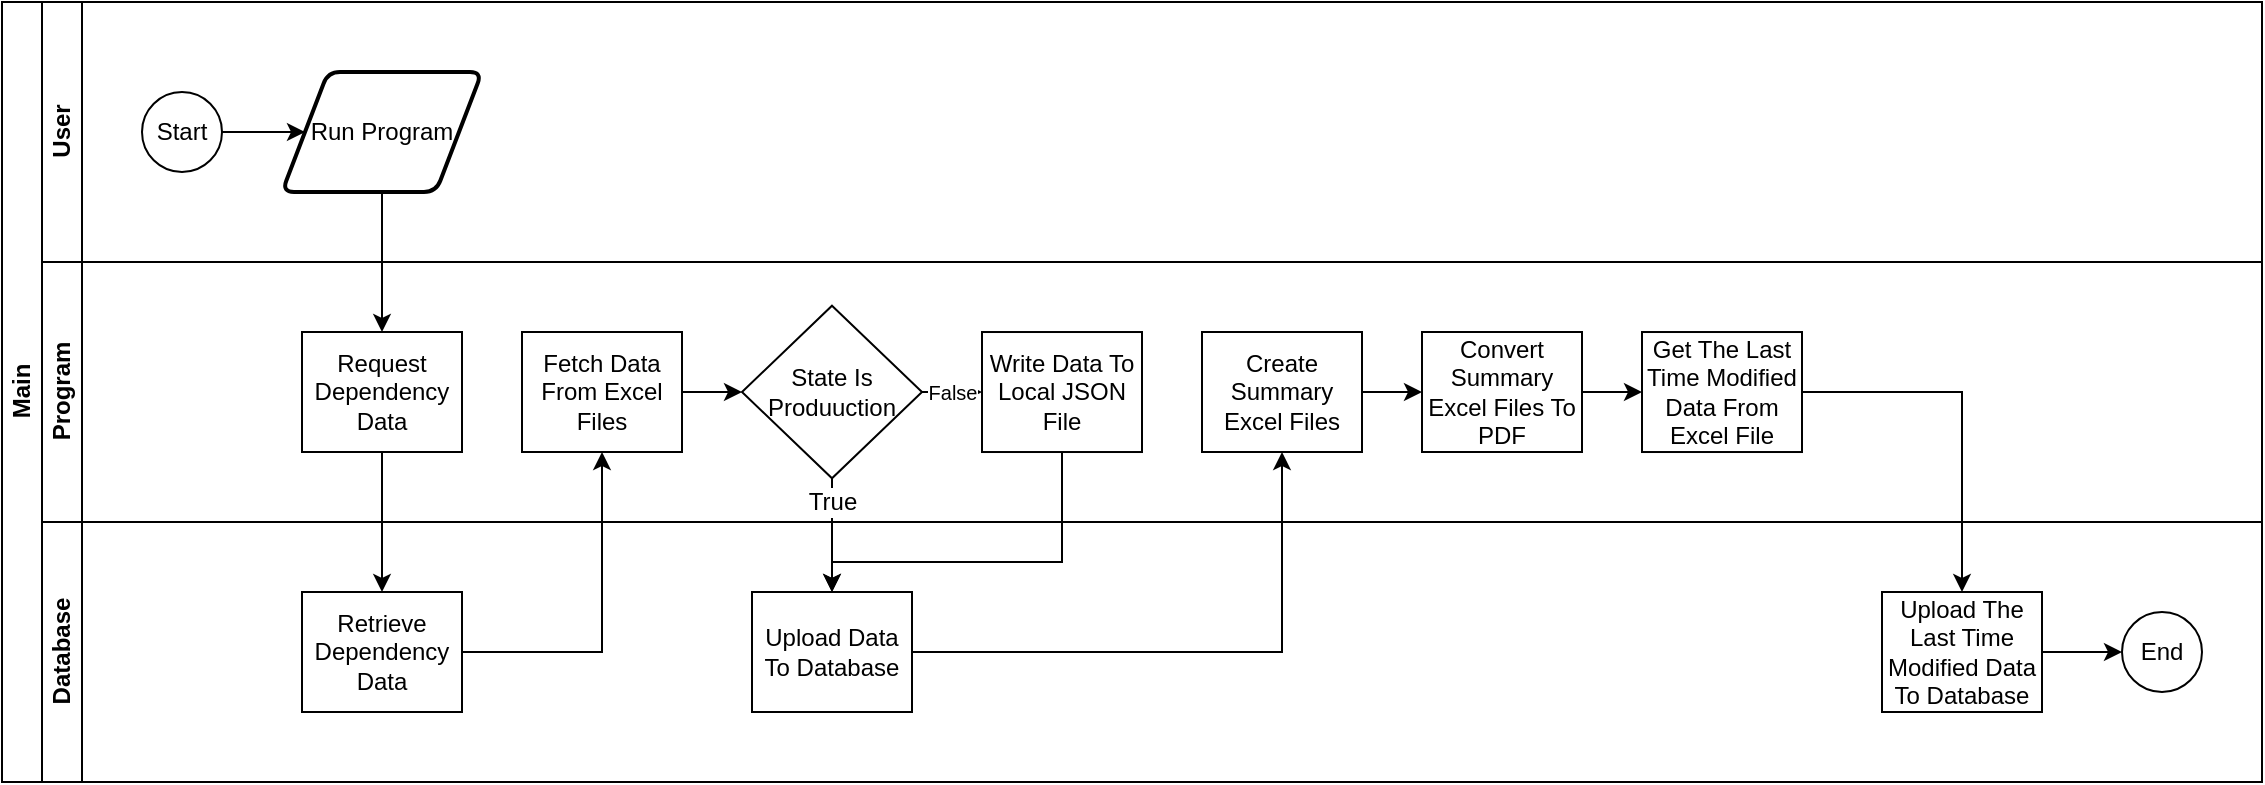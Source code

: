 <mxfile version="17.4.6" type="github">
  <diagram id="prtHgNgQTEPvFCAcTncT" name="Page-1">
    <mxGraphModel dx="1278" dy="579" grid="1" gridSize="10" guides="1" tooltips="1" connect="1" arrows="1" fold="1" page="1" pageScale="1" pageWidth="827" pageHeight="1169" math="0" shadow="0">
      <root>
        <mxCell id="0" />
        <mxCell id="1" parent="0" />
        <mxCell id="dNxyNK7c78bLwvsdeMH5-19" value="Main" style="swimlane;html=1;childLayout=stackLayout;resizeParent=1;resizeParentMax=0;horizontal=0;startSize=20;horizontalStack=0;direction=east;flipV=0;flipH=0;" parent="1" vertex="1">
          <mxGeometry x="30" y="30" width="1130" height="390" as="geometry" />
        </mxCell>
        <mxCell id="dNxyNK7c78bLwvsdeMH5-20" value="User" style="swimlane;html=1;startSize=20;horizontal=0;" parent="dNxyNK7c78bLwvsdeMH5-19" vertex="1">
          <mxGeometry x="20" width="1110" height="130" as="geometry" />
        </mxCell>
        <mxCell id="Pc6lHKf5YjpMIaUvnAvN-17" style="edgeStyle=orthogonalEdgeStyle;rounded=0;orthogonalLoop=1;jettySize=auto;html=1;entryX=0;entryY=0.5;entryDx=0;entryDy=0;" parent="dNxyNK7c78bLwvsdeMH5-20" source="dNxyNK7c78bLwvsdeMH5-23" target="Pc6lHKf5YjpMIaUvnAvN-18" edge="1">
          <mxGeometry relative="1" as="geometry">
            <mxPoint x="120" y="65" as="targetPoint" />
          </mxGeometry>
        </mxCell>
        <mxCell id="dNxyNK7c78bLwvsdeMH5-23" value="Start" style="ellipse;whiteSpace=wrap;html=1;" parent="dNxyNK7c78bLwvsdeMH5-20" vertex="1">
          <mxGeometry x="50" y="45" width="40" height="40" as="geometry" />
        </mxCell>
        <mxCell id="Pc6lHKf5YjpMIaUvnAvN-18" value="Run Program" style="shape=parallelogram;html=1;strokeWidth=2;perimeter=parallelogramPerimeter;whiteSpace=wrap;rounded=1;arcSize=12;size=0.23;" parent="dNxyNK7c78bLwvsdeMH5-20" vertex="1">
          <mxGeometry x="120" y="35" width="100" height="60" as="geometry" />
        </mxCell>
        <mxCell id="Pc6lHKf5YjpMIaUvnAvN-13" value="Program" style="swimlane;html=1;startSize=20;horizontal=0;" parent="dNxyNK7c78bLwvsdeMH5-19" vertex="1">
          <mxGeometry x="20" y="130" width="1110" height="130" as="geometry">
            <mxRectangle x="20" y="120" width="430" height="20" as="alternateBounds" />
          </mxGeometry>
        </mxCell>
        <mxCell id="Pc6lHKf5YjpMIaUvnAvN-20" value="&lt;span&gt;Request Dependency Data&lt;/span&gt;" style="rounded=0;whiteSpace=wrap;html=1;fontFamily=Helvetica;fontSize=12;fontColor=#000000;align=center;" parent="Pc6lHKf5YjpMIaUvnAvN-13" vertex="1">
          <mxGeometry x="130" y="35" width="80" height="60" as="geometry" />
        </mxCell>
        <mxCell id="Pc6lHKf5YjpMIaUvnAvN-32" style="edgeStyle=orthogonalEdgeStyle;rounded=0;orthogonalLoop=1;jettySize=auto;html=1;entryX=0;entryY=0.5;entryDx=0;entryDy=0;" parent="Pc6lHKf5YjpMIaUvnAvN-13" source="Pc6lHKf5YjpMIaUvnAvN-30" target="Pc6lHKf5YjpMIaUvnAvN-12" edge="1">
          <mxGeometry relative="1" as="geometry">
            <mxPoint x="380" y="70" as="targetPoint" />
          </mxGeometry>
        </mxCell>
        <mxCell id="Pc6lHKf5YjpMIaUvnAvN-30" value="Fetch Data From Excel Files" style="rounded=0;whiteSpace=wrap;html=1;fontFamily=Helvetica;fontSize=12;fontColor=#000000;align=center;" parent="Pc6lHKf5YjpMIaUvnAvN-13" vertex="1">
          <mxGeometry x="240" y="35" width="80" height="60" as="geometry" />
        </mxCell>
        <mxCell id="Pc6lHKf5YjpMIaUvnAvN-36" value="&lt;font style=&quot;font-size: 10px&quot;&gt;False&lt;/font&gt;" style="edgeStyle=orthogonalEdgeStyle;rounded=0;orthogonalLoop=1;jettySize=auto;html=1;entryX=0;entryY=0.5;entryDx=0;entryDy=0;fontSize=12;" parent="Pc6lHKf5YjpMIaUvnAvN-13" source="Pc6lHKf5YjpMIaUvnAvN-12" target="Pc6lHKf5YjpMIaUvnAvN-35" edge="1">
          <mxGeometry relative="1" as="geometry" />
        </mxCell>
        <mxCell id="Pc6lHKf5YjpMIaUvnAvN-12" value="&lt;font style=&quot;font-size: 12px&quot;&gt;State Is Produuction&lt;/font&gt;" style="rhombus;whiteSpace=wrap;html=1;fontFamily=Helvetica;fontSize=12;fontColor=#000000;align=center;" parent="Pc6lHKf5YjpMIaUvnAvN-13" vertex="1">
          <mxGeometry x="350" y="21.88" width="90" height="86.25" as="geometry" />
        </mxCell>
        <mxCell id="Pc6lHKf5YjpMIaUvnAvN-35" value="Write Data To Local JSON File" style="rounded=0;whiteSpace=wrap;html=1;fontFamily=Helvetica;fontSize=12;fontColor=#000000;align=center;" parent="Pc6lHKf5YjpMIaUvnAvN-13" vertex="1">
          <mxGeometry x="470" y="35.01" width="80" height="60" as="geometry" />
        </mxCell>
        <mxCell id="J__4j8VrGiHWxLDltHCz-1" style="edgeStyle=orthogonalEdgeStyle;rounded=0;orthogonalLoop=1;jettySize=auto;html=1;entryX=0;entryY=0.5;entryDx=0;entryDy=0;" edge="1" parent="Pc6lHKf5YjpMIaUvnAvN-13" source="Pc6lHKf5YjpMIaUvnAvN-45" target="Pc6lHKf5YjpMIaUvnAvN-72">
          <mxGeometry relative="1" as="geometry" />
        </mxCell>
        <mxCell id="Pc6lHKf5YjpMIaUvnAvN-45" value="Create Summary Excel Files" style="rounded=0;whiteSpace=wrap;html=1;fontFamily=Helvetica;fontSize=12;fontColor=#000000;align=center;" parent="Pc6lHKf5YjpMIaUvnAvN-13" vertex="1">
          <mxGeometry x="580" y="35.0" width="80" height="60" as="geometry" />
        </mxCell>
        <mxCell id="Pc6lHKf5YjpMIaUvnAvN-74" value="Get The Last Time Modified Data From Excel File" style="rounded=0;whiteSpace=wrap;html=1;fontFamily=Helvetica;fontSize=12;fontColor=#000000;align=center;" parent="Pc6lHKf5YjpMIaUvnAvN-13" vertex="1">
          <mxGeometry x="800" y="35.01" width="80" height="60" as="geometry" />
        </mxCell>
        <mxCell id="J__4j8VrGiHWxLDltHCz-2" style="edgeStyle=orthogonalEdgeStyle;rounded=0;orthogonalLoop=1;jettySize=auto;html=1;entryX=0;entryY=0.5;entryDx=0;entryDy=0;" edge="1" parent="Pc6lHKf5YjpMIaUvnAvN-13" source="Pc6lHKf5YjpMIaUvnAvN-72" target="Pc6lHKf5YjpMIaUvnAvN-74">
          <mxGeometry relative="1" as="geometry" />
        </mxCell>
        <mxCell id="Pc6lHKf5YjpMIaUvnAvN-72" value="Convert Summary Excel Files To PDF" style="rounded=0;whiteSpace=wrap;html=1;fontFamily=Helvetica;fontSize=12;fontColor=#000000;align=center;" parent="Pc6lHKf5YjpMIaUvnAvN-13" vertex="1">
          <mxGeometry x="690" y="35" width="80" height="60" as="geometry" />
        </mxCell>
        <mxCell id="Pc6lHKf5YjpMIaUvnAvN-21" style="edgeStyle=orthogonalEdgeStyle;rounded=0;orthogonalLoop=1;jettySize=auto;html=1;" parent="dNxyNK7c78bLwvsdeMH5-19" source="Pc6lHKf5YjpMIaUvnAvN-18" target="Pc6lHKf5YjpMIaUvnAvN-20" edge="1">
          <mxGeometry relative="1" as="geometry" />
        </mxCell>
        <mxCell id="Pc6lHKf5YjpMIaUvnAvN-25" style="edgeStyle=orthogonalEdgeStyle;rounded=0;orthogonalLoop=1;jettySize=auto;html=1;" parent="dNxyNK7c78bLwvsdeMH5-19" source="Pc6lHKf5YjpMIaUvnAvN-20" target="Pc6lHKf5YjpMIaUvnAvN-24" edge="1">
          <mxGeometry relative="1" as="geometry" />
        </mxCell>
        <mxCell id="Pc6lHKf5YjpMIaUvnAvN-31" style="edgeStyle=orthogonalEdgeStyle;rounded=0;orthogonalLoop=1;jettySize=auto;html=1;entryX=0.5;entryY=1;entryDx=0;entryDy=0;" parent="dNxyNK7c78bLwvsdeMH5-19" source="Pc6lHKf5YjpMIaUvnAvN-24" target="Pc6lHKf5YjpMIaUvnAvN-30" edge="1">
          <mxGeometry relative="1" as="geometry" />
        </mxCell>
        <mxCell id="Pc6lHKf5YjpMIaUvnAvN-34" value="True" style="edgeStyle=orthogonalEdgeStyle;rounded=0;orthogonalLoop=1;jettySize=auto;html=1;entryX=0.5;entryY=0;entryDx=0;entryDy=0;fontSize=12;" parent="dNxyNK7c78bLwvsdeMH5-19" source="Pc6lHKf5YjpMIaUvnAvN-12" target="Pc6lHKf5YjpMIaUvnAvN-33" edge="1">
          <mxGeometry x="-0.583" relative="1" as="geometry">
            <mxPoint as="offset" />
          </mxGeometry>
        </mxCell>
        <mxCell id="Pc6lHKf5YjpMIaUvnAvN-37" style="edgeStyle=orthogonalEdgeStyle;rounded=0;orthogonalLoop=1;jettySize=auto;html=1;entryX=0.5;entryY=0;entryDx=0;entryDy=0;fontSize=10;" parent="dNxyNK7c78bLwvsdeMH5-19" source="Pc6lHKf5YjpMIaUvnAvN-35" target="Pc6lHKf5YjpMIaUvnAvN-33" edge="1">
          <mxGeometry relative="1" as="geometry">
            <Array as="points">
              <mxPoint x="530" y="280" />
              <mxPoint x="415" y="280" />
            </Array>
          </mxGeometry>
        </mxCell>
        <mxCell id="Pc6lHKf5YjpMIaUvnAvN-46" style="edgeStyle=orthogonalEdgeStyle;rounded=0;orthogonalLoop=1;jettySize=auto;html=1;entryX=0.5;entryY=1;entryDx=0;entryDy=0;fontSize=10;" parent="dNxyNK7c78bLwvsdeMH5-19" source="Pc6lHKf5YjpMIaUvnAvN-33" target="Pc6lHKf5YjpMIaUvnAvN-45" edge="1">
          <mxGeometry relative="1" as="geometry" />
        </mxCell>
        <mxCell id="Pc6lHKf5YjpMIaUvnAvN-78" style="edgeStyle=orthogonalEdgeStyle;rounded=0;orthogonalLoop=1;jettySize=auto;html=1;entryX=0.5;entryY=0;entryDx=0;entryDy=0;fontSize=10;" parent="dNxyNK7c78bLwvsdeMH5-19" source="Pc6lHKf5YjpMIaUvnAvN-74" target="Pc6lHKf5YjpMIaUvnAvN-77" edge="1">
          <mxGeometry relative="1" as="geometry" />
        </mxCell>
        <mxCell id="Pc6lHKf5YjpMIaUvnAvN-14" value="Database" style="swimlane;html=1;startSize=20;horizontal=0;" parent="dNxyNK7c78bLwvsdeMH5-19" vertex="1">
          <mxGeometry x="20" y="260" width="1110" height="130" as="geometry">
            <mxRectangle x="20" y="120" width="430" height="20" as="alternateBounds" />
          </mxGeometry>
        </mxCell>
        <mxCell id="Pc6lHKf5YjpMIaUvnAvN-24" value="Retrieve Dependency Data" style="rounded=0;whiteSpace=wrap;html=1;fontFamily=Helvetica;fontSize=12;fontColor=#000000;align=center;" parent="Pc6lHKf5YjpMIaUvnAvN-14" vertex="1">
          <mxGeometry x="130" y="35" width="80" height="60" as="geometry" />
        </mxCell>
        <mxCell id="Pc6lHKf5YjpMIaUvnAvN-33" value="Upload Data To Database" style="rounded=0;whiteSpace=wrap;html=1;fontFamily=Helvetica;fontSize=12;fontColor=#000000;align=center;" parent="Pc6lHKf5YjpMIaUvnAvN-14" vertex="1">
          <mxGeometry x="355" y="35" width="80" height="60" as="geometry" />
        </mxCell>
        <mxCell id="J__4j8VrGiHWxLDltHCz-3" style="edgeStyle=orthogonalEdgeStyle;rounded=0;orthogonalLoop=1;jettySize=auto;html=1;" edge="1" parent="Pc6lHKf5YjpMIaUvnAvN-14" source="Pc6lHKf5YjpMIaUvnAvN-77" target="Pc6lHKf5YjpMIaUvnAvN-80">
          <mxGeometry relative="1" as="geometry" />
        </mxCell>
        <mxCell id="Pc6lHKf5YjpMIaUvnAvN-77" value="Upload The Last Time Modified Data To Database" style="rounded=0;whiteSpace=wrap;html=1;fontFamily=Helvetica;fontSize=12;fontColor=#000000;align=center;" parent="Pc6lHKf5YjpMIaUvnAvN-14" vertex="1">
          <mxGeometry x="920" y="35" width="80" height="60" as="geometry" />
        </mxCell>
        <mxCell id="Pc6lHKf5YjpMIaUvnAvN-80" value="End" style="ellipse;whiteSpace=wrap;html=1;" parent="Pc6lHKf5YjpMIaUvnAvN-14" vertex="1">
          <mxGeometry x="1040" y="45" width="40" height="40" as="geometry" />
        </mxCell>
      </root>
    </mxGraphModel>
  </diagram>
</mxfile>
